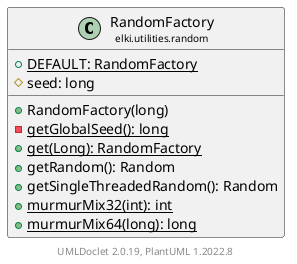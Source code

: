 @startuml
    remove .*\.(Instance|Par|Parameterizer|Factory)$
    set namespaceSeparator none
    hide empty fields
    hide empty methods

    class "<size:14>RandomFactory\n<size:10>elki.utilities.random" as elki.utilities.random.RandomFactory [[RandomFactory.html]] {
        {static} +DEFAULT: RandomFactory
        #seed: long
        +RandomFactory(long)
        {static} -getGlobalSeed(): long
        {static} +get(Long): RandomFactory
        +getRandom(): Random
        +getSingleThreadedRandom(): Random
        {static} +murmurMix32(int): int
        {static} +murmurMix64(long): long
    }

    center footer UMLDoclet 2.0.19, PlantUML 1.2022.8
@enduml
